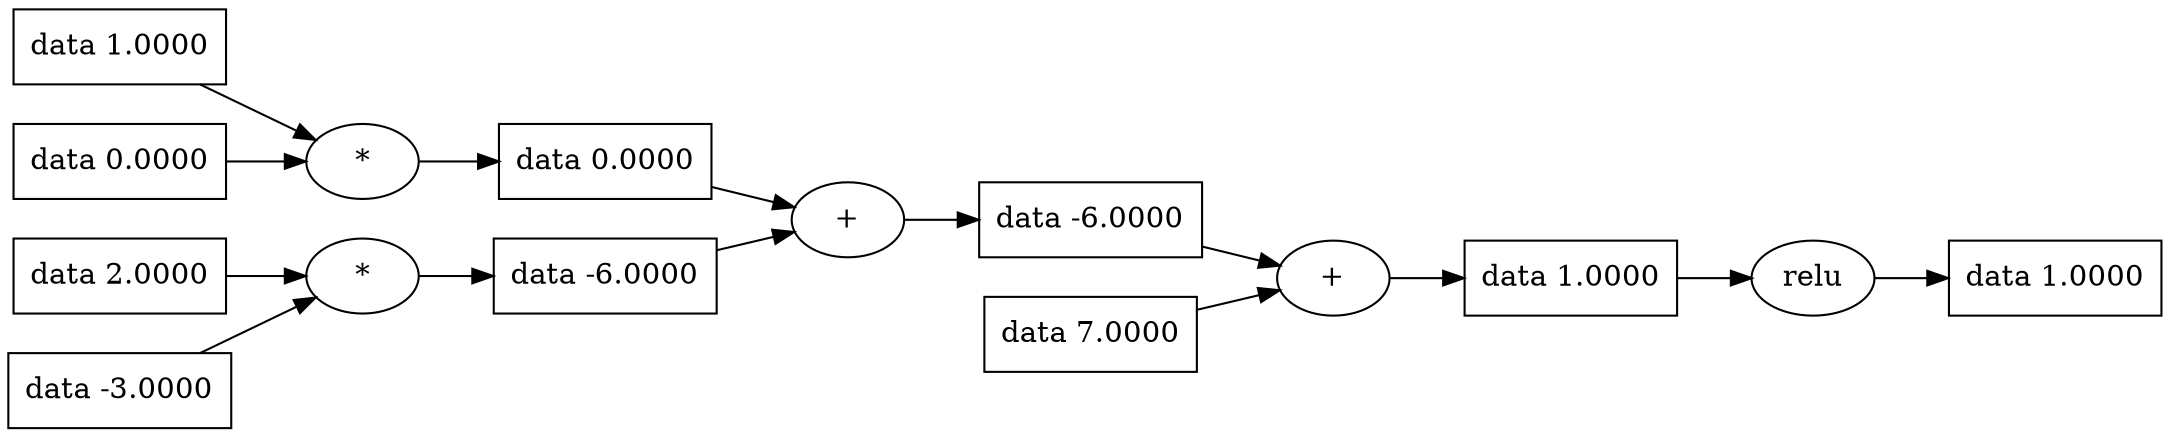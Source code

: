 digraph {
	graph [rankdir=LR]
	140224648866320 [label="{data 1.0000 }" shape=record]
	"140224648866320+" [label="+"]
	"140224648866320+" -> 140224648866320
	140224648856144 [label="{data -6.0000 }" shape=record]
	"140224648856144+" [label="+"]
	"140224648856144+" -> 140224648856144
	140224648866256 [label="{data 0.0000 }" shape=record]
	"140224648866256*" [label="*"]
	"140224648866256*" -> 140224648866256
	140224648866448 [label="{data 1.0000 }" shape=record]
	"140224648866448relu" [label=relu]
	"140224648866448relu" -> 140224648866448
	140224648860880 [label="{data 1.0000 }" shape=record]
	140224648857360 [label="{data 0.0000 }" shape=record]
	140224648866128 [label="{data -6.0000 }" shape=record]
	"140224648866128*" [label="*"]
	"140224648866128*" -> 140224648866128
	140224648857424 [label="{data 2.0000 }" shape=record]
	140224648857488 [label="{data 7.0000 }" shape=record]
	140224648857552 [label="{data -3.0000 }" shape=record]
	140224648857424 -> "140224648866128*"
	140224648866256 -> "140224648856144+"
	140224648857488 -> "140224648866320+"
	140224648856144 -> "140224648866320+"
	140224648857360 -> "140224648866256*"
	140224648866320 -> "140224648866448relu"
	140224648860880 -> "140224648866256*"
	140224648857552 -> "140224648866128*"
	140224648866128 -> "140224648856144+"
}

